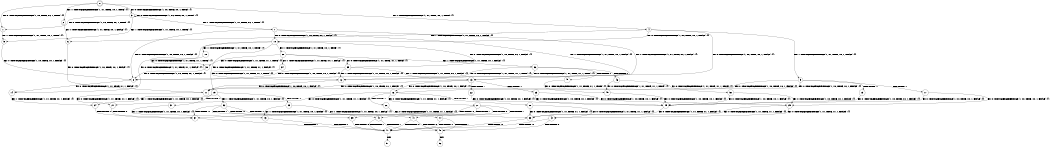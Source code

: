 digraph BCG {
size = "7, 10.5";
center = TRUE;
node [shape = circle];
0 [peripheries = 2];
0 -> 1 [label = "EX !0 !ATOMIC_EXCH_BRANCH (1, +0, TRUE, +0, 1, TRUE) !{}"];
0 -> 2 [label = "EX !1 !ATOMIC_EXCH_BRANCH (1, +1, TRUE, +0, 1, TRUE) !{}"];
0 -> 3 [label = "EX !0 !ATOMIC_EXCH_BRANCH (1, +0, TRUE, +0, 1, TRUE) !{}"];
0 -> 4 [label = "EX !1 !ATOMIC_EXCH_BRANCH (1, +1, TRUE, +0, 1, TRUE) !{}"];
1 -> 5 [label = "EX !1 !ATOMIC_EXCH_BRANCH (1, +1, TRUE, +0, 1, TRUE) !{}"];
2 -> 6 [label = "EX !1 !ATOMIC_EXCH_BRANCH (1, +1, TRUE, +0, 1, FALSE) !{}"];
3 -> 1 [label = "EX !0 !ATOMIC_EXCH_BRANCH (1, +0, TRUE, +0, 1, TRUE) !{}"];
3 -> 5 [label = "EX !1 !ATOMIC_EXCH_BRANCH (1, +1, TRUE, +0, 1, TRUE) !{}"];
3 -> 3 [label = "EX !0 !ATOMIC_EXCH_BRANCH (1, +0, TRUE, +0, 1, TRUE) !{}"];
3 -> 7 [label = "EX !1 !ATOMIC_EXCH_BRANCH (1, +1, TRUE, +0, 1, TRUE) !{}"];
4 -> 6 [label = "EX !1 !ATOMIC_EXCH_BRANCH (1, +1, TRUE, +0, 1, FALSE) !{}"];
4 -> 8 [label = "EX !0 !ATOMIC_EXCH_BRANCH (1, +0, TRUE, +0, 1, FALSE) !{}"];
4 -> 9 [label = "EX !1 !ATOMIC_EXCH_BRANCH (1, +1, TRUE, +0, 1, FALSE) !{}"];
4 -> 10 [label = "EX !0 !ATOMIC_EXCH_BRANCH (1, +0, TRUE, +0, 1, FALSE) !{}"];
5 -> 8 [label = "EX !0 !ATOMIC_EXCH_BRANCH (1, +0, TRUE, +0, 1, FALSE) !{}"];
6 -> 11 [label = "EX !0 !ATOMIC_EXCH_BRANCH (1, +0, TRUE, +0, 1, FALSE) !{}"];
7 -> 8 [label = "EX !0 !ATOMIC_EXCH_BRANCH (1, +0, TRUE, +0, 1, FALSE) !{}"];
7 -> 12 [label = "EX !1 !ATOMIC_EXCH_BRANCH (1, +1, TRUE, +0, 1, FALSE) !{}"];
7 -> 10 [label = "EX !0 !ATOMIC_EXCH_BRANCH (1, +0, TRUE, +0, 1, FALSE) !{}"];
7 -> 13 [label = "EX !1 !ATOMIC_EXCH_BRANCH (1, +1, TRUE, +0, 1, FALSE) !{}"];
8 -> 14 [label = "EX !0 !ATOMIC_EXCH_BRANCH (1, +1, TRUE, +1, 1, FALSE) !{}"];
9 -> 11 [label = "EX !0 !ATOMIC_EXCH_BRANCH (1, +0, TRUE, +0, 1, FALSE) !{}"];
9 -> 15 [label = "TERMINATE !1"];
9 -> 16 [label = "EX !0 !ATOMIC_EXCH_BRANCH (1, +0, TRUE, +0, 1, FALSE) !{}"];
9 -> 17 [label = "TERMINATE !1"];
10 -> 14 [label = "EX !0 !ATOMIC_EXCH_BRANCH (1, +1, TRUE, +1, 1, FALSE) !{}"];
10 -> 18 [label = "EX !1 !ATOMIC_EXCH_BRANCH (1, +1, TRUE, +0, 1, TRUE) !{}"];
10 -> 19 [label = "EX !0 !ATOMIC_EXCH_BRANCH (1, +1, TRUE, +1, 1, FALSE) !{}"];
10 -> 20 [label = "EX !1 !ATOMIC_EXCH_BRANCH (1, +1, TRUE, +0, 1, TRUE) !{}"];
11 -> 21 [label = "EX !0 !ATOMIC_EXCH_BRANCH (1, +1, TRUE, +1, 1, FALSE) !{}"];
12 -> 11 [label = "EX !0 !ATOMIC_EXCH_BRANCH (1, +0, TRUE, +0, 1, FALSE) !{}"];
13 -> 11 [label = "EX !0 !ATOMIC_EXCH_BRANCH (1, +0, TRUE, +0, 1, FALSE) !{}"];
13 -> 22 [label = "TERMINATE !1"];
13 -> 16 [label = "EX !0 !ATOMIC_EXCH_BRANCH (1, +0, TRUE, +0, 1, FALSE) !{}"];
13 -> 23 [label = "TERMINATE !1"];
14 -> 24 [label = "EX !1 !ATOMIC_EXCH_BRANCH (1, +1, TRUE, +0, 1, FALSE) !{}"];
15 -> 25 [label = "EX !0 !ATOMIC_EXCH_BRANCH (1, +0, TRUE, +0, 1, FALSE) !{}"];
16 -> 21 [label = "EX !0 !ATOMIC_EXCH_BRANCH (1, +1, TRUE, +1, 1, FALSE) !{}"];
16 -> 26 [label = "TERMINATE !1"];
16 -> 27 [label = "EX !0 !ATOMIC_EXCH_BRANCH (1, +1, TRUE, +1, 1, FALSE) !{}"];
16 -> 28 [label = "TERMINATE !1"];
17 -> 25 [label = "EX !0 !ATOMIC_EXCH_BRANCH (1, +0, TRUE, +0, 1, FALSE) !{}"];
17 -> 29 [label = "EX !0 !ATOMIC_EXCH_BRANCH (1, +0, TRUE, +0, 1, FALSE) !{}"];
18 -> 30 [label = "EX !0 !ATOMIC_EXCH_BRANCH (1, +1, TRUE, +1, 1, TRUE) !{}"];
19 -> 24 [label = "EX !1 !ATOMIC_EXCH_BRANCH (1, +1, TRUE, +0, 1, FALSE) !{}"];
19 -> 31 [label = "TERMINATE !0"];
19 -> 32 [label = "EX !1 !ATOMIC_EXCH_BRANCH (1, +1, TRUE, +0, 1, FALSE) !{}"];
19 -> 33 [label = "TERMINATE !0"];
20 -> 30 [label = "EX !0 !ATOMIC_EXCH_BRANCH (1, +1, TRUE, +1, 1, TRUE) !{}"];
20 -> 34 [label = "EX !1 !ATOMIC_EXCH_BRANCH (1, +1, TRUE, +0, 1, FALSE) !{}"];
20 -> 35 [label = "EX !0 !ATOMIC_EXCH_BRANCH (1, +1, TRUE, +1, 1, TRUE) !{}"];
20 -> 36 [label = "EX !1 !ATOMIC_EXCH_BRANCH (1, +1, TRUE, +0, 1, FALSE) !{}"];
21 -> 37 [label = "TERMINATE !0"];
22 -> 25 [label = "EX !0 !ATOMIC_EXCH_BRANCH (1, +0, TRUE, +0, 1, FALSE) !{}"];
23 -> 25 [label = "EX !0 !ATOMIC_EXCH_BRANCH (1, +0, TRUE, +0, 1, FALSE) !{}"];
23 -> 29 [label = "EX !0 !ATOMIC_EXCH_BRANCH (1, +0, TRUE, +0, 1, FALSE) !{}"];
24 -> 37 [label = "TERMINATE !0"];
25 -> 38 [label = "EX !0 !ATOMIC_EXCH_BRANCH (1, +1, TRUE, +1, 1, FALSE) !{}"];
26 -> 38 [label = "EX !0 !ATOMIC_EXCH_BRANCH (1, +1, TRUE, +1, 1, FALSE) !{}"];
27 -> 37 [label = "TERMINATE !0"];
27 -> 39 [label = "TERMINATE !1"];
27 -> 40 [label = "TERMINATE !0"];
27 -> 41 [label = "TERMINATE !1"];
28 -> 38 [label = "EX !0 !ATOMIC_EXCH_BRANCH (1, +1, TRUE, +1, 1, FALSE) !{}"];
28 -> 42 [label = "EX !0 !ATOMIC_EXCH_BRANCH (1, +1, TRUE, +1, 1, FALSE) !{}"];
29 -> 38 [label = "EX !0 !ATOMIC_EXCH_BRANCH (1, +1, TRUE, +1, 1, FALSE) !{}"];
29 -> 42 [label = "EX !0 !ATOMIC_EXCH_BRANCH (1, +1, TRUE, +1, 1, FALSE) !{}"];
30 -> 8 [label = "EX !0 !ATOMIC_EXCH_BRANCH (1, +0, TRUE, +0, 1, FALSE) !{}"];
31 -> 43 [label = "EX !1 !ATOMIC_EXCH_BRANCH (1, +1, TRUE, +0, 1, FALSE) !{}"];
32 -> 37 [label = "TERMINATE !0"];
32 -> 39 [label = "TERMINATE !1"];
32 -> 40 [label = "TERMINATE !0"];
32 -> 41 [label = "TERMINATE !1"];
33 -> 43 [label = "EX !1 !ATOMIC_EXCH_BRANCH (1, +1, TRUE, +0, 1, FALSE) !{}"];
33 -> 44 [label = "EX !1 !ATOMIC_EXCH_BRANCH (1, +1, TRUE, +0, 1, FALSE) !{}"];
34 -> 12 [label = "EX !0 !ATOMIC_EXCH_BRANCH (1, +1, TRUE, +1, 1, TRUE) !{}"];
35 -> 8 [label = "EX !0 !ATOMIC_EXCH_BRANCH (1, +0, TRUE, +0, 1, FALSE) !{}"];
35 -> 12 [label = "EX !1 !ATOMIC_EXCH_BRANCH (1, +1, TRUE, +0, 1, FALSE) !{}"];
35 -> 10 [label = "EX !0 !ATOMIC_EXCH_BRANCH (1, +0, TRUE, +0, 1, FALSE) !{}"];
35 -> 13 [label = "EX !1 !ATOMIC_EXCH_BRANCH (1, +1, TRUE, +0, 1, FALSE) !{}"];
36 -> 12 [label = "EX !0 !ATOMIC_EXCH_BRANCH (1, +1, TRUE, +1, 1, TRUE) !{}"];
36 -> 45 [label = "TERMINATE !1"];
36 -> 13 [label = "EX !0 !ATOMIC_EXCH_BRANCH (1, +1, TRUE, +1, 1, TRUE) !{}"];
36 -> 46 [label = "TERMINATE !1"];
37 -> 47 [label = "TERMINATE !1"];
38 -> 47 [label = "TERMINATE !0"];
39 -> 47 [label = "TERMINATE !0"];
40 -> 47 [label = "TERMINATE !1"];
40 -> 48 [label = "TERMINATE !1"];
41 -> 47 [label = "TERMINATE !0"];
41 -> 48 [label = "TERMINATE !0"];
42 -> 47 [label = "TERMINATE !0"];
42 -> 48 [label = "TERMINATE !0"];
43 -> 47 [label = "TERMINATE !1"];
44 -> 47 [label = "TERMINATE !1"];
44 -> 48 [label = "TERMINATE !1"];
45 -> 49 [label = "EX !0 !ATOMIC_EXCH_BRANCH (1, +1, TRUE, +1, 1, TRUE) !{}"];
46 -> 49 [label = "EX !0 !ATOMIC_EXCH_BRANCH (1, +1, TRUE, +1, 1, TRUE) !{}"];
46 -> 50 [label = "EX !0 !ATOMIC_EXCH_BRANCH (1, +1, TRUE, +1, 1, TRUE) !{}"];
47 -> 51 [label = "exit"];
48 -> 52 [label = "exit"];
49 -> 25 [label = "EX !0 !ATOMIC_EXCH_BRANCH (1, +0, TRUE, +0, 1, FALSE) !{}"];
50 -> 25 [label = "EX !0 !ATOMIC_EXCH_BRANCH (1, +0, TRUE, +0, 1, FALSE) !{}"];
50 -> 29 [label = "EX !0 !ATOMIC_EXCH_BRANCH (1, +0, TRUE, +0, 1, FALSE) !{}"];
}
